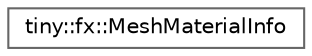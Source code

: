 digraph "Graphical Class Hierarchy"
{
 // LATEX_PDF_SIZE
  bgcolor="transparent";
  edge [fontname=Helvetica,fontsize=10,labelfontname=Helvetica,labelfontsize=10];
  node [fontname=Helvetica,fontsize=10,shape=box,height=0.2,width=0.4];
  rankdir="LR";
  Node0 [id="Node000000",label="tiny::fx::MeshMaterialInfo",height=0.2,width=0.4,color="grey40", fillcolor="white", style="filled",URL="$structtiny_1_1fx_1_1_mesh_material_info.html",tooltip=" "];
}
